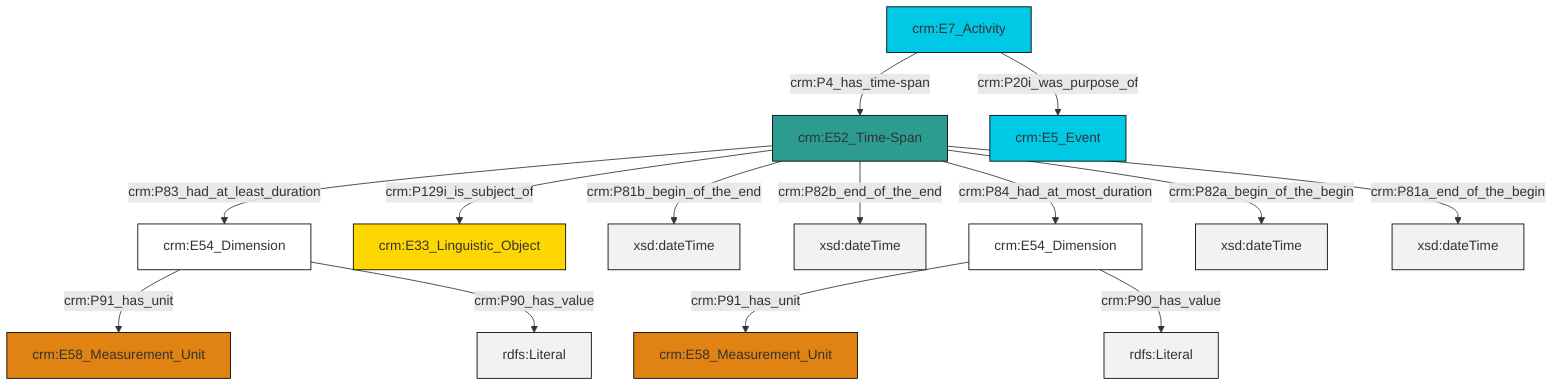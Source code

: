 graph TD
classDef Literal fill:#f2f2f2,stroke:#000000;
classDef CRM_Entity fill:#FFFFFF,stroke:#000000;
classDef Temporal_Entity fill:#00C9E6, stroke:#000000;
classDef Type fill:#E18312, stroke:#000000;
classDef Time-Span fill:#2C9C91, stroke:#000000;
classDef Appellation fill:#FFEB7F, stroke:#000000;
classDef Place fill:#008836, stroke:#000000;
classDef Persistent_Item fill:#B266B2, stroke:#000000;
classDef Conceptual_Object fill:#FFD700, stroke:#000000;
classDef Physical_Thing fill:#D2B48C, stroke:#000000;
classDef Actor fill:#f58aad, stroke:#000000;
classDef PC_Classes fill:#4ce600, stroke:#000000;
classDef Multi fill:#cccccc,stroke:#000000;

2["crm:E52_Time-Span"]:::Time-Span -->|crm:P129i_is_subject_of| 3["crm:E33_Linguistic_Object"]:::Conceptual_Object
6["crm:E7_Activity"]:::Temporal_Entity -->|crm:P20i_was_purpose_of| 8["crm:E5_Event"]:::Temporal_Entity
6["crm:E7_Activity"]:::Temporal_Entity -->|crm:P4_has_time-span| 2["crm:E52_Time-Span"]:::Time-Span
2["crm:E52_Time-Span"]:::Time-Span -->|crm:P81b_begin_of_the_end| 10[xsd:dateTime]:::Literal
2["crm:E52_Time-Span"]:::Time-Span -->|crm:P82b_end_of_the_end| 11[xsd:dateTime]:::Literal
2["crm:E52_Time-Span"]:::Time-Span -->|crm:P82a_begin_of_the_begin| 18[xsd:dateTime]:::Literal
0["crm:E54_Dimension"]:::CRM_Entity -->|crm:P91_has_unit| 16["crm:E58_Measurement_Unit"]:::Type
12["crm:E54_Dimension"]:::CRM_Entity -->|crm:P91_has_unit| 4["crm:E58_Measurement_Unit"]:::Type
2["crm:E52_Time-Span"]:::Time-Span -->|crm:P83_had_at_least_duration| 12["crm:E54_Dimension"]:::CRM_Entity
0["crm:E54_Dimension"]:::CRM_Entity -->|crm:P90_has_value| 19[rdfs:Literal]:::Literal
2["crm:E52_Time-Span"]:::Time-Span -->|crm:P81a_end_of_the_begin| 20[xsd:dateTime]:::Literal
12["crm:E54_Dimension"]:::CRM_Entity -->|crm:P90_has_value| 21[rdfs:Literal]:::Literal
2["crm:E52_Time-Span"]:::Time-Span -->|crm:P84_had_at_most_duration| 0["crm:E54_Dimension"]:::CRM_Entity